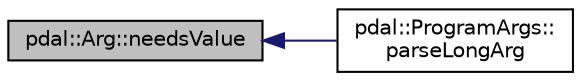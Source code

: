 digraph "pdal::Arg::needsValue"
{
  edge [fontname="Helvetica",fontsize="10",labelfontname="Helvetica",labelfontsize="10"];
  node [fontname="Helvetica",fontsize="10",shape=record];
  rankdir="LR";
  Node1 [label="pdal::Arg::needsValue",height=0.2,width=0.4,color="black", fillcolor="grey75", style="filled", fontcolor="black"];
  Node1 -> Node2 [dir="back",color="midnightblue",fontsize="10",style="solid",fontname="Helvetica"];
  Node2 [label="pdal::ProgramArgs::\lparseLongArg",height=0.2,width=0.4,color="black", fillcolor="white", style="filled",URL="$classpdal_1_1ProgramArgs.html#af9ef812bbcc34185bdc284a9fa8b3bbe"];
}
